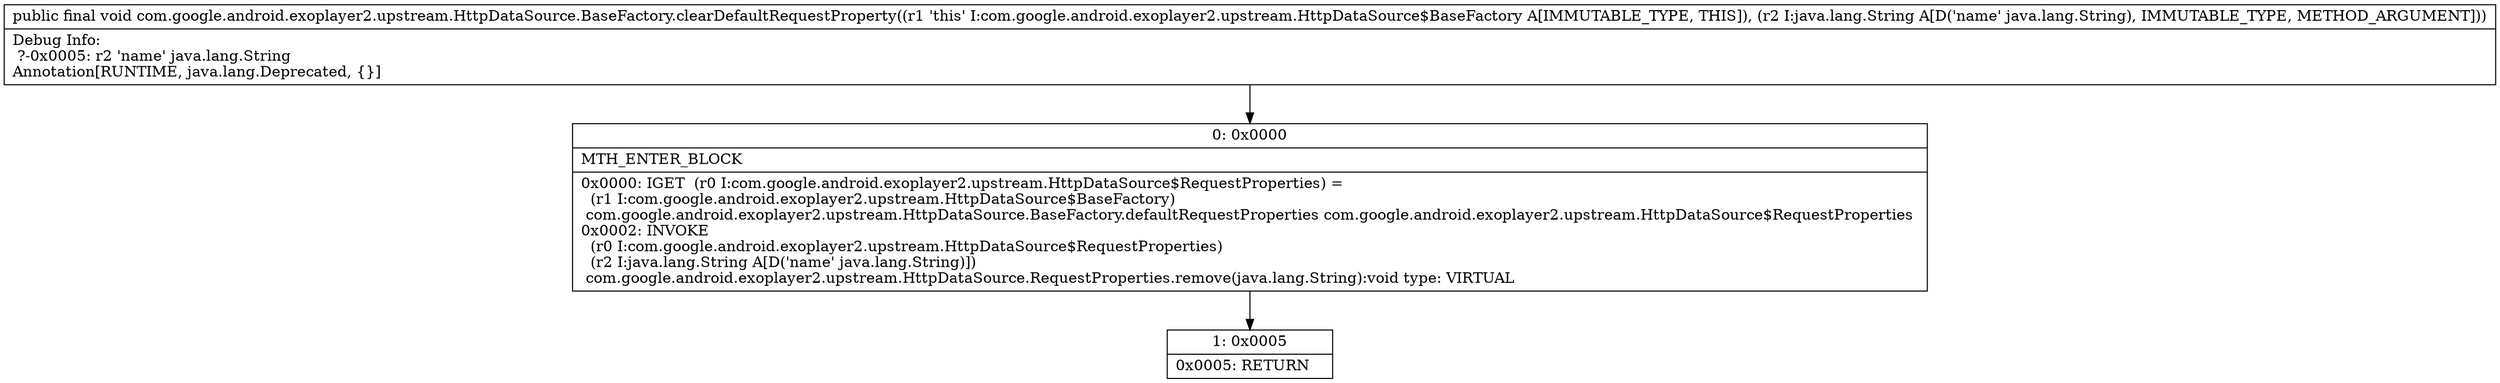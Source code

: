 digraph "CFG forcom.google.android.exoplayer2.upstream.HttpDataSource.BaseFactory.clearDefaultRequestProperty(Ljava\/lang\/String;)V" {
Node_0 [shape=record,label="{0\:\ 0x0000|MTH_ENTER_BLOCK\l|0x0000: IGET  (r0 I:com.google.android.exoplayer2.upstream.HttpDataSource$RequestProperties) = \l  (r1 I:com.google.android.exoplayer2.upstream.HttpDataSource$BaseFactory)\l com.google.android.exoplayer2.upstream.HttpDataSource.BaseFactory.defaultRequestProperties com.google.android.exoplayer2.upstream.HttpDataSource$RequestProperties \l0x0002: INVOKE  \l  (r0 I:com.google.android.exoplayer2.upstream.HttpDataSource$RequestProperties)\l  (r2 I:java.lang.String A[D('name' java.lang.String)])\l com.google.android.exoplayer2.upstream.HttpDataSource.RequestProperties.remove(java.lang.String):void type: VIRTUAL \l}"];
Node_1 [shape=record,label="{1\:\ 0x0005|0x0005: RETURN   \l}"];
MethodNode[shape=record,label="{public final void com.google.android.exoplayer2.upstream.HttpDataSource.BaseFactory.clearDefaultRequestProperty((r1 'this' I:com.google.android.exoplayer2.upstream.HttpDataSource$BaseFactory A[IMMUTABLE_TYPE, THIS]), (r2 I:java.lang.String A[D('name' java.lang.String), IMMUTABLE_TYPE, METHOD_ARGUMENT]))  | Debug Info:\l  ?\-0x0005: r2 'name' java.lang.String\lAnnotation[RUNTIME, java.lang.Deprecated, \{\}]\l}"];
MethodNode -> Node_0;
Node_0 -> Node_1;
}

